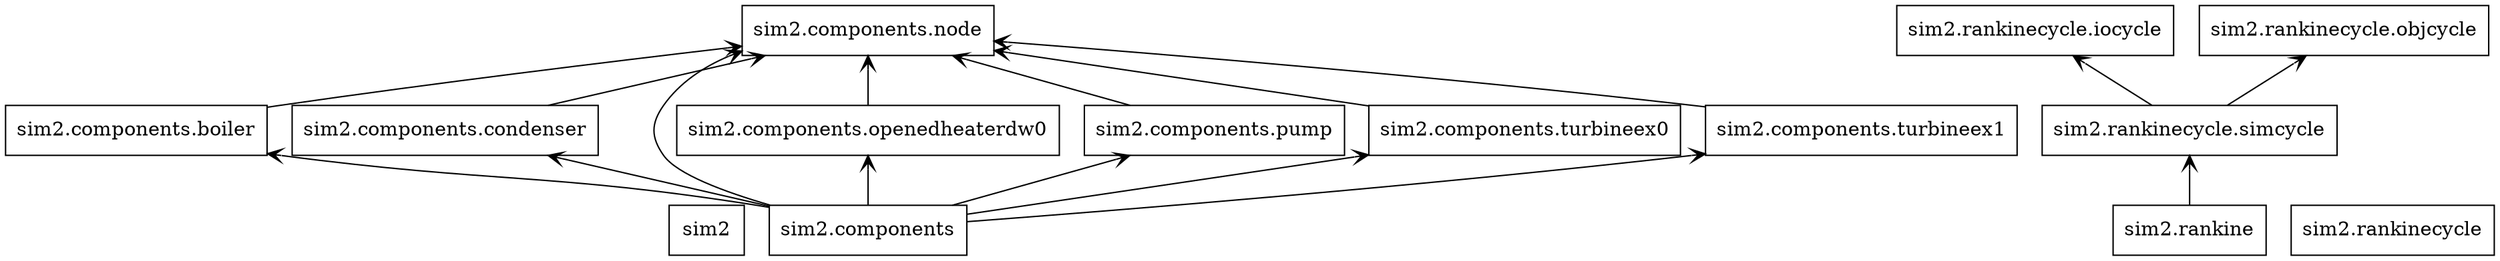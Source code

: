 digraph "packages" {
charset="utf-8"
rankdir=BT
"0" [label="sim2", shape="box"];
"1" [label="sim2.components", shape="box"];
"2" [label="sim2.components.boiler", shape="box"];
"3" [label="sim2.components.condenser", shape="box"];
"4" [label="sim2.components.node", shape="box"];
"5" [label="sim2.components.openedheaterdw0", shape="box"];
"6" [label="sim2.components.pump", shape="box"];
"7" [label="sim2.components.turbineex0", shape="box"];
"8" [label="sim2.components.turbineex1", shape="box"];
"9" [label="sim2.rankine", shape="box"];
"10" [label="sim2.rankinecycle", shape="box"];
"11" [label="sim2.rankinecycle.iocycle", shape="box"];
"12" [label="sim2.rankinecycle.objcycle", shape="box"];
"13" [label="sim2.rankinecycle.simcycle", shape="box"];
"1" -> "2" [arrowhead="open", arrowtail="none"];
"1" -> "3" [arrowhead="open", arrowtail="none"];
"1" -> "4" [arrowhead="open", arrowtail="none"];
"1" -> "5" [arrowhead="open", arrowtail="none"];
"1" -> "6" [arrowhead="open", arrowtail="none"];
"1" -> "7" [arrowhead="open", arrowtail="none"];
"1" -> "8" [arrowhead="open", arrowtail="none"];
"2" -> "4" [arrowhead="open", arrowtail="none"];
"3" -> "4" [arrowhead="open", arrowtail="none"];
"5" -> "4" [arrowhead="open", arrowtail="none"];
"6" -> "4" [arrowhead="open", arrowtail="none"];
"7" -> "4" [arrowhead="open", arrowtail="none"];
"8" -> "4" [arrowhead="open", arrowtail="none"];
"9" -> "13" [arrowhead="open", arrowtail="none"];
"13" -> "11" [arrowhead="open", arrowtail="none"];
"13" -> "12" [arrowhead="open", arrowtail="none"];
}
